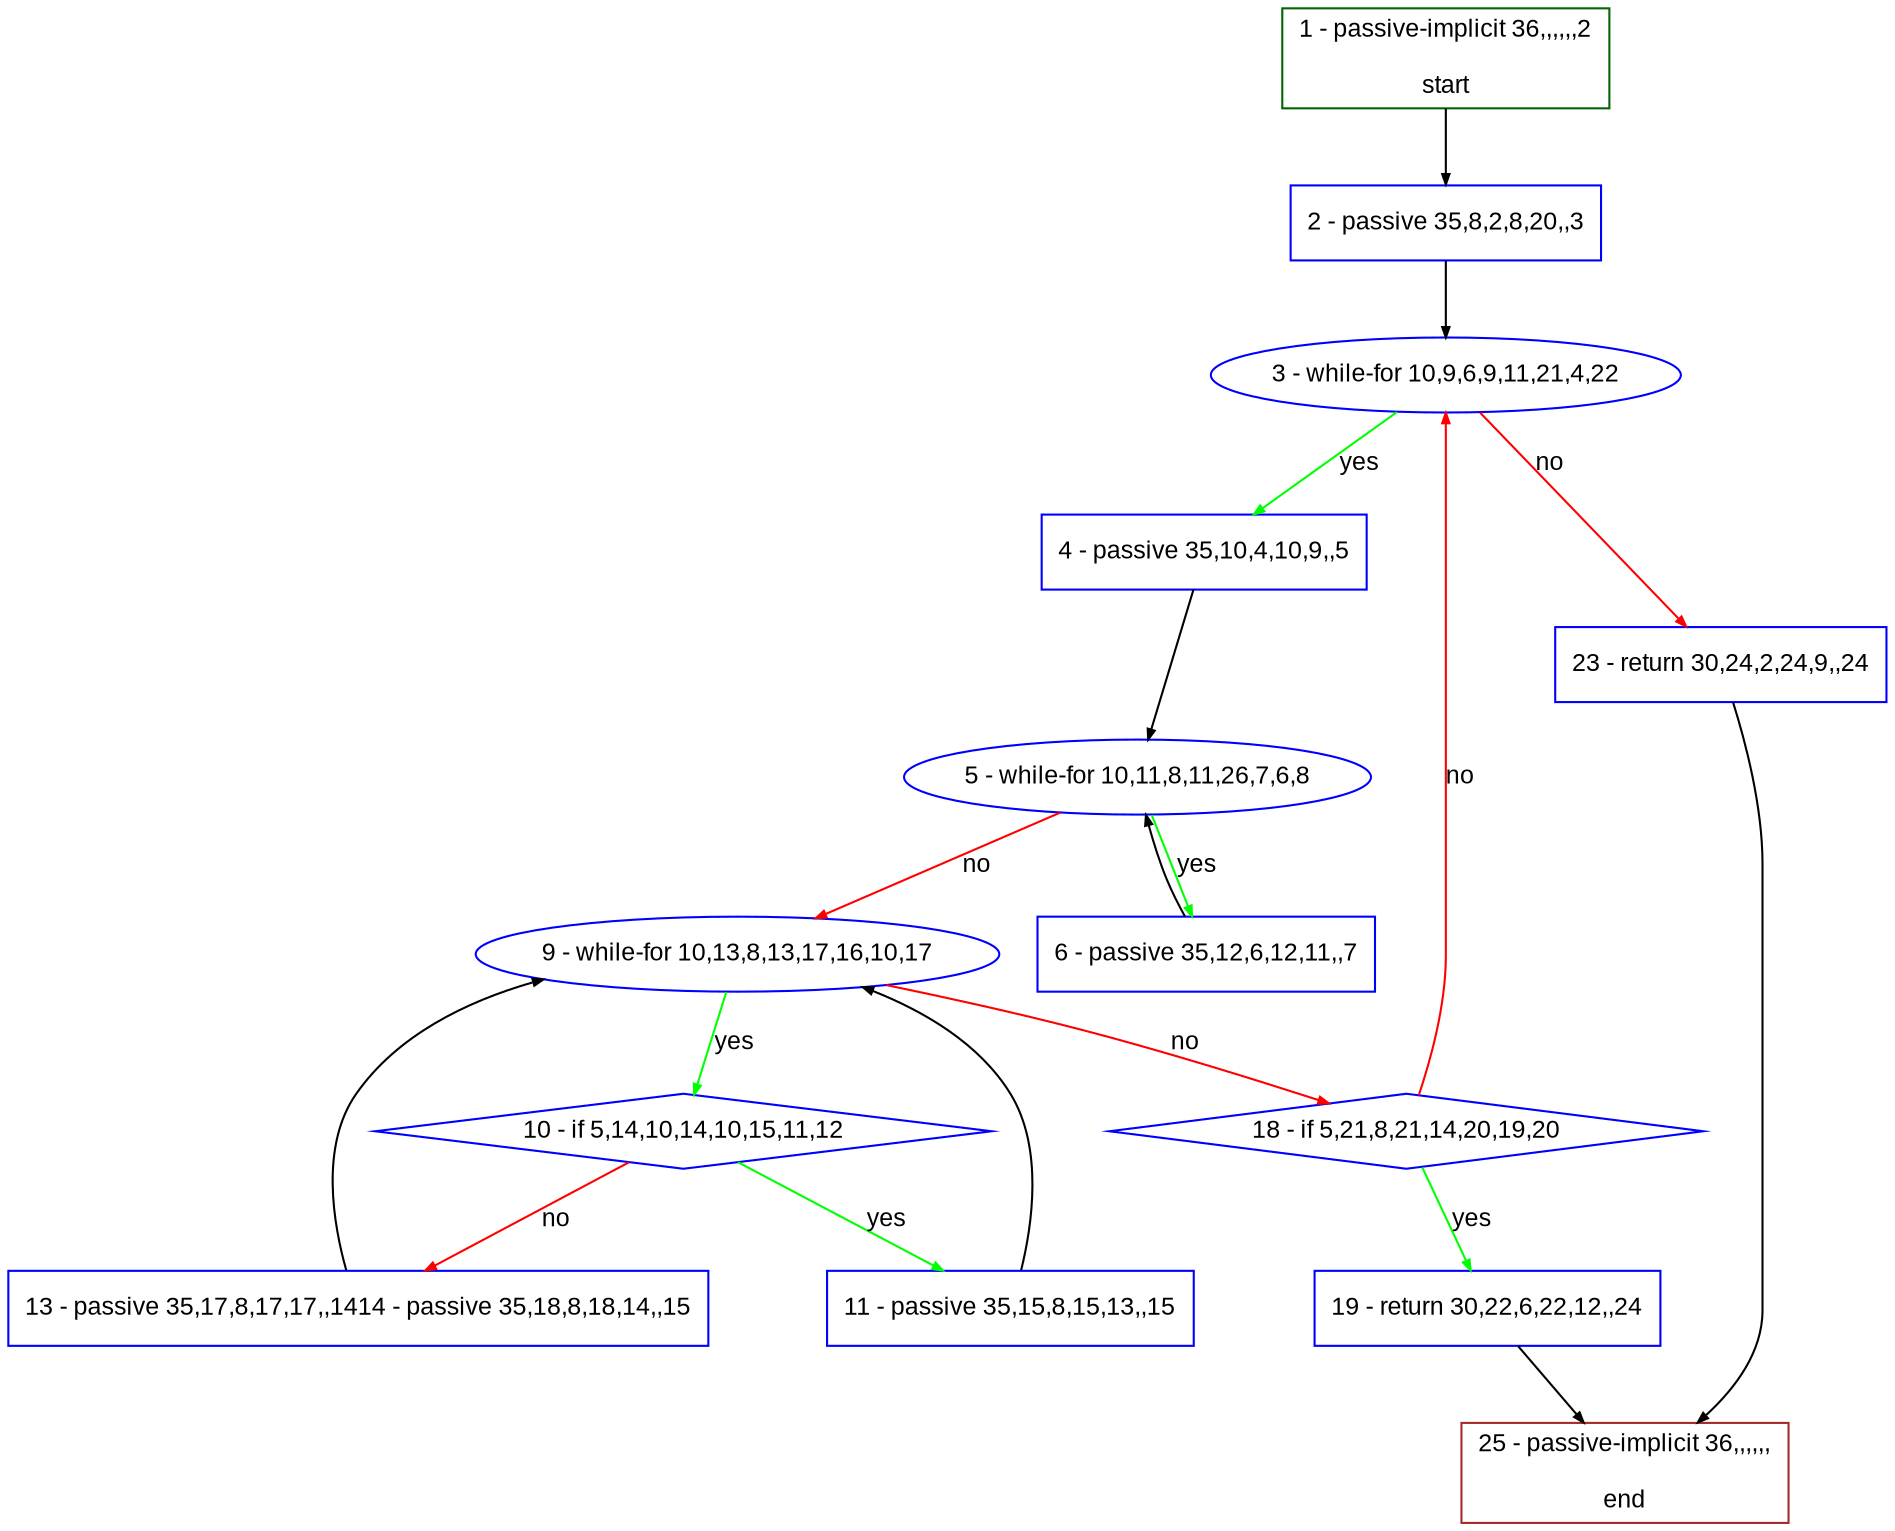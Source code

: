 digraph "" {
  graph [bgcolor="white", fillcolor="#FFFFCC", pack="true", packmode="clust", fontname="Arial", label="", fontsize="12", compound="true", style="rounded,filled"];
  node [node_initialized="no", fillcolor="white", fontname="Arial", label="", color="grey", fontsize="12", fixedsize="false", compound="true", shape="rectangle", style="filled"];
  edge [arrowtail="none", lhead="", fontcolor="black", fontname="Arial", label="", color="black", fontsize="12", arrowhead="normal", arrowsize="0.5", compound="true", ltail="", dir="forward"];
  __N1 [fillcolor="#ffffff", label="2 - passive 35,8,2,8,20,,3", color="#0000ff", shape="box", style="filled"];
  __N2 [fillcolor="#ffffff", label="1 - passive-implicit 36,,,,,,2\n\nstart", color="#006400", shape="box", style="filled"];
  __N3 [fillcolor="#ffffff", label="3 - while-for 10,9,6,9,11,21,4,22", color="#0000ff", shape="oval", style="filled"];
  __N4 [fillcolor="#ffffff", label="4 - passive 35,10,4,10,9,,5", color="#0000ff", shape="box", style="filled"];
  __N5 [fillcolor="#ffffff", label="23 - return 30,24,2,24,9,,24", color="#0000ff", shape="box", style="filled"];
  __N6 [fillcolor="#ffffff", label="5 - while-for 10,11,8,11,26,7,6,8", color="#0000ff", shape="oval", style="filled"];
  __N7 [fillcolor="#ffffff", label="6 - passive 35,12,6,12,11,,7", color="#0000ff", shape="box", style="filled"];
  __N8 [fillcolor="#ffffff", label="9 - while-for 10,13,8,13,17,16,10,17", color="#0000ff", shape="oval", style="filled"];
  __N9 [fillcolor="#ffffff", label="10 - if 5,14,10,14,10,15,11,12", color="#0000ff", shape="diamond", style="filled"];
  __N10 [fillcolor="#ffffff", label="18 - if 5,21,8,21,14,20,19,20", color="#0000ff", shape="diamond", style="filled"];
  __N11 [fillcolor="#ffffff", label="11 - passive 35,15,8,15,13,,15", color="#0000ff", shape="box", style="filled"];
  __N12 [fillcolor="#ffffff", label="13 - passive 35,17,8,17,17,,1414 - passive 35,18,8,18,14,,15", color="#0000ff", shape="box", style="filled"];
  __N13 [fillcolor="#ffffff", label="19 - return 30,22,6,22,12,,24", color="#0000ff", shape="box", style="filled"];
  __N14 [fillcolor="#ffffff", label="25 - passive-implicit 36,,,,,,\n\nend", color="#a52a2a", shape="box", style="filled"];
  __N2 -> __N1 [arrowtail="none", color="#000000", label="", arrowhead="normal", dir="forward"];
  __N1 -> __N3 [arrowtail="none", color="#000000", label="", arrowhead="normal", dir="forward"];
  __N3 -> __N4 [arrowtail="none", color="#00ff00", label="yes", arrowhead="normal", dir="forward"];
  __N3 -> __N5 [arrowtail="none", color="#ff0000", label="no", arrowhead="normal", dir="forward"];
  __N4 -> __N6 [arrowtail="none", color="#000000", label="", arrowhead="normal", dir="forward"];
  __N6 -> __N7 [arrowtail="none", color="#00ff00", label="yes", arrowhead="normal", dir="forward"];
  __N7 -> __N6 [arrowtail="none", color="#000000", label="", arrowhead="normal", dir="forward"];
  __N6 -> __N8 [arrowtail="none", color="#ff0000", label="no", arrowhead="normal", dir="forward"];
  __N8 -> __N9 [arrowtail="none", color="#00ff00", label="yes", arrowhead="normal", dir="forward"];
  __N8 -> __N10 [arrowtail="none", color="#ff0000", label="no", arrowhead="normal", dir="forward"];
  __N9 -> __N11 [arrowtail="none", color="#00ff00", label="yes", arrowhead="normal", dir="forward"];
  __N9 -> __N12 [arrowtail="none", color="#ff0000", label="no", arrowhead="normal", dir="forward"];
  __N11 -> __N8 [arrowtail="none", color="#000000", label="", arrowhead="normal", dir="forward"];
  __N12 -> __N8 [arrowtail="none", color="#000000", label="", arrowhead="normal", dir="forward"];
  __N10 -> __N3 [arrowtail="none", color="#ff0000", label="no", arrowhead="normal", dir="forward"];
  __N10 -> __N13 [arrowtail="none", color="#00ff00", label="yes", arrowhead="normal", dir="forward"];
  __N13 -> __N14 [arrowtail="none", color="#000000", label="", arrowhead="normal", dir="forward"];
  __N5 -> __N14 [arrowtail="none", color="#000000", label="", arrowhead="normal", dir="forward"];
}
